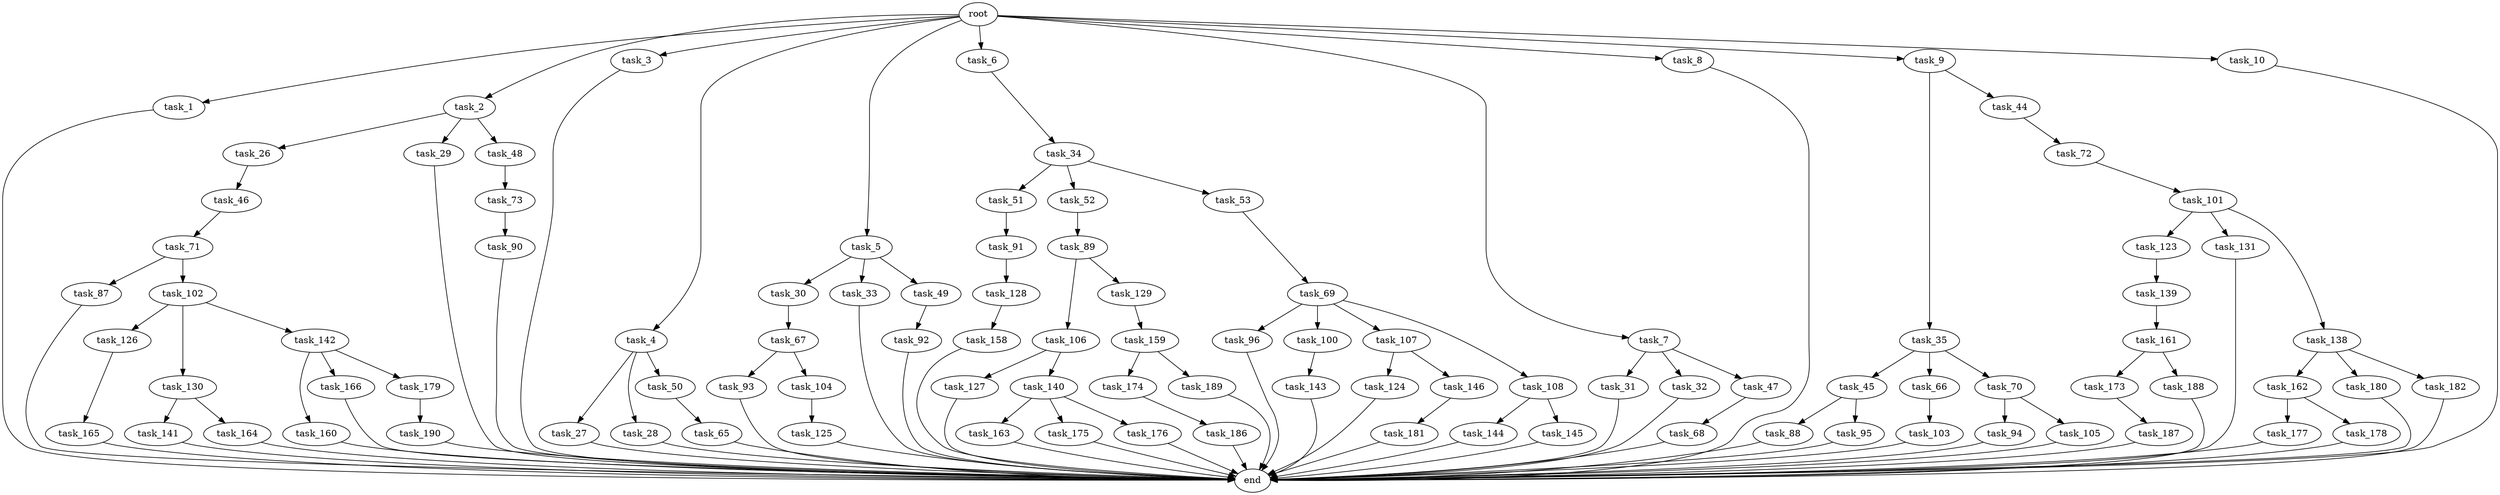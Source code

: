 digraph G {
  root [size="0.000000"];
  task_1 [size="102.400000"];
  task_2 [size="102.400000"];
  task_3 [size="102.400000"];
  task_4 [size="102.400000"];
  task_5 [size="102.400000"];
  task_6 [size="102.400000"];
  task_7 [size="102.400000"];
  task_8 [size="102.400000"];
  task_9 [size="102.400000"];
  task_10 [size="102.400000"];
  task_26 [size="85899345920.000000"];
  task_27 [size="13743895347.200001"];
  task_28 [size="13743895347.200001"];
  task_29 [size="85899345920.000000"];
  task_30 [size="13743895347.200001"];
  task_31 [size="42090679500.800003"];
  task_32 [size="42090679500.800003"];
  task_33 [size="13743895347.200001"];
  task_34 [size="42090679500.800003"];
  task_35 [size="21474836480.000000"];
  task_44 [size="21474836480.000000"];
  task_45 [size="54975581388.800003"];
  task_46 [size="30923764531.200001"];
  task_47 [size="42090679500.800003"];
  task_48 [size="85899345920.000000"];
  task_49 [size="13743895347.200001"];
  task_50 [size="13743895347.200001"];
  task_51 [size="30923764531.200001"];
  task_52 [size="30923764531.200001"];
  task_53 [size="30923764531.200001"];
  task_65 [size="69578470195.199997"];
  task_66 [size="54975581388.800003"];
  task_67 [size="3435973836.800000"];
  task_68 [size="13743895347.200001"];
  task_69 [size="85899345920.000000"];
  task_70 [size="54975581388.800003"];
  task_71 [size="69578470195.199997"];
  task_72 [size="21474836480.000000"];
  task_73 [size="69578470195.199997"];
  task_87 [size="69578470195.199997"];
  task_88 [size="7730941132.800000"];
  task_89 [size="21474836480.000000"];
  task_90 [size="21474836480.000000"];
  task_91 [size="3435973836.800000"];
  task_92 [size="69578470195.199997"];
  task_93 [size="54975581388.800003"];
  task_94 [size="54975581388.800003"];
  task_95 [size="7730941132.800000"];
  task_96 [size="54975581388.800003"];
  task_100 [size="54975581388.800003"];
  task_101 [size="3435973836.800000"];
  task_102 [size="69578470195.199997"];
  task_103 [size="54975581388.800003"];
  task_104 [size="54975581388.800003"];
  task_105 [size="54975581388.800003"];
  task_106 [size="54975581388.800003"];
  task_107 [size="54975581388.800003"];
  task_108 [size="54975581388.800003"];
  task_123 [size="13743895347.200001"];
  task_124 [size="7730941132.800000"];
  task_125 [size="13743895347.200001"];
  task_126 [size="42090679500.800003"];
  task_127 [size="85899345920.000000"];
  task_128 [size="42090679500.800003"];
  task_129 [size="54975581388.800003"];
  task_130 [size="42090679500.800003"];
  task_131 [size="13743895347.200001"];
  task_138 [size="13743895347.200001"];
  task_139 [size="42090679500.800003"];
  task_140 [size="85899345920.000000"];
  task_141 [size="85899345920.000000"];
  task_142 [size="42090679500.800003"];
  task_143 [size="85899345920.000000"];
  task_144 [size="21474836480.000000"];
  task_145 [size="21474836480.000000"];
  task_146 [size="7730941132.800000"];
  task_158 [size="54975581388.800003"];
  task_159 [size="85899345920.000000"];
  task_160 [size="21474836480.000000"];
  task_161 [size="69578470195.199997"];
  task_162 [size="54975581388.800003"];
  task_163 [size="85899345920.000000"];
  task_164 [size="85899345920.000000"];
  task_165 [size="3435973836.800000"];
  task_166 [size="21474836480.000000"];
  task_173 [size="30923764531.200001"];
  task_174 [size="13743895347.200001"];
  task_175 [size="85899345920.000000"];
  task_176 [size="85899345920.000000"];
  task_177 [size="42090679500.800003"];
  task_178 [size="42090679500.800003"];
  task_179 [size="21474836480.000000"];
  task_180 [size="54975581388.800003"];
  task_181 [size="85899345920.000000"];
  task_182 [size="54975581388.800003"];
  task_186 [size="54975581388.800003"];
  task_187 [size="3435973836.800000"];
  task_188 [size="30923764531.200001"];
  task_189 [size="13743895347.200001"];
  task_190 [size="69578470195.199997"];
  end [size="0.000000"];

  root -> task_1 [size="1.000000"];
  root -> task_2 [size="1.000000"];
  root -> task_3 [size="1.000000"];
  root -> task_4 [size="1.000000"];
  root -> task_5 [size="1.000000"];
  root -> task_6 [size="1.000000"];
  root -> task_7 [size="1.000000"];
  root -> task_8 [size="1.000000"];
  root -> task_9 [size="1.000000"];
  root -> task_10 [size="1.000000"];
  task_1 -> end [size="1.000000"];
  task_2 -> task_26 [size="838860800.000000"];
  task_2 -> task_29 [size="838860800.000000"];
  task_2 -> task_48 [size="838860800.000000"];
  task_3 -> end [size="1.000000"];
  task_4 -> task_27 [size="134217728.000000"];
  task_4 -> task_28 [size="134217728.000000"];
  task_4 -> task_50 [size="134217728.000000"];
  task_5 -> task_30 [size="134217728.000000"];
  task_5 -> task_33 [size="134217728.000000"];
  task_5 -> task_49 [size="134217728.000000"];
  task_6 -> task_34 [size="411041792.000000"];
  task_7 -> task_31 [size="411041792.000000"];
  task_7 -> task_32 [size="411041792.000000"];
  task_7 -> task_47 [size="411041792.000000"];
  task_8 -> end [size="1.000000"];
  task_9 -> task_35 [size="209715200.000000"];
  task_9 -> task_44 [size="209715200.000000"];
  task_10 -> end [size="1.000000"];
  task_26 -> task_46 [size="301989888.000000"];
  task_27 -> end [size="1.000000"];
  task_28 -> end [size="1.000000"];
  task_29 -> end [size="1.000000"];
  task_30 -> task_67 [size="33554432.000000"];
  task_31 -> end [size="1.000000"];
  task_32 -> end [size="1.000000"];
  task_33 -> end [size="1.000000"];
  task_34 -> task_51 [size="301989888.000000"];
  task_34 -> task_52 [size="301989888.000000"];
  task_34 -> task_53 [size="301989888.000000"];
  task_35 -> task_45 [size="536870912.000000"];
  task_35 -> task_66 [size="536870912.000000"];
  task_35 -> task_70 [size="536870912.000000"];
  task_44 -> task_72 [size="209715200.000000"];
  task_45 -> task_88 [size="75497472.000000"];
  task_45 -> task_95 [size="75497472.000000"];
  task_46 -> task_71 [size="679477248.000000"];
  task_47 -> task_68 [size="134217728.000000"];
  task_48 -> task_73 [size="679477248.000000"];
  task_49 -> task_92 [size="679477248.000000"];
  task_50 -> task_65 [size="679477248.000000"];
  task_51 -> task_91 [size="33554432.000000"];
  task_52 -> task_89 [size="209715200.000000"];
  task_53 -> task_69 [size="838860800.000000"];
  task_65 -> end [size="1.000000"];
  task_66 -> task_103 [size="536870912.000000"];
  task_67 -> task_93 [size="536870912.000000"];
  task_67 -> task_104 [size="536870912.000000"];
  task_68 -> end [size="1.000000"];
  task_69 -> task_96 [size="536870912.000000"];
  task_69 -> task_100 [size="536870912.000000"];
  task_69 -> task_107 [size="536870912.000000"];
  task_69 -> task_108 [size="536870912.000000"];
  task_70 -> task_94 [size="536870912.000000"];
  task_70 -> task_105 [size="536870912.000000"];
  task_71 -> task_87 [size="679477248.000000"];
  task_71 -> task_102 [size="679477248.000000"];
  task_72 -> task_101 [size="33554432.000000"];
  task_73 -> task_90 [size="209715200.000000"];
  task_87 -> end [size="1.000000"];
  task_88 -> end [size="1.000000"];
  task_89 -> task_106 [size="536870912.000000"];
  task_89 -> task_129 [size="536870912.000000"];
  task_90 -> end [size="1.000000"];
  task_91 -> task_128 [size="411041792.000000"];
  task_92 -> end [size="1.000000"];
  task_93 -> end [size="1.000000"];
  task_94 -> end [size="1.000000"];
  task_95 -> end [size="1.000000"];
  task_96 -> end [size="1.000000"];
  task_100 -> task_143 [size="838860800.000000"];
  task_101 -> task_123 [size="134217728.000000"];
  task_101 -> task_131 [size="134217728.000000"];
  task_101 -> task_138 [size="134217728.000000"];
  task_102 -> task_126 [size="411041792.000000"];
  task_102 -> task_130 [size="411041792.000000"];
  task_102 -> task_142 [size="411041792.000000"];
  task_103 -> end [size="1.000000"];
  task_104 -> task_125 [size="134217728.000000"];
  task_105 -> end [size="1.000000"];
  task_106 -> task_127 [size="838860800.000000"];
  task_106 -> task_140 [size="838860800.000000"];
  task_107 -> task_124 [size="75497472.000000"];
  task_107 -> task_146 [size="75497472.000000"];
  task_108 -> task_144 [size="209715200.000000"];
  task_108 -> task_145 [size="209715200.000000"];
  task_123 -> task_139 [size="411041792.000000"];
  task_124 -> end [size="1.000000"];
  task_125 -> end [size="1.000000"];
  task_126 -> task_165 [size="33554432.000000"];
  task_127 -> end [size="1.000000"];
  task_128 -> task_158 [size="536870912.000000"];
  task_129 -> task_159 [size="838860800.000000"];
  task_130 -> task_141 [size="838860800.000000"];
  task_130 -> task_164 [size="838860800.000000"];
  task_131 -> end [size="1.000000"];
  task_138 -> task_162 [size="536870912.000000"];
  task_138 -> task_180 [size="536870912.000000"];
  task_138 -> task_182 [size="536870912.000000"];
  task_139 -> task_161 [size="679477248.000000"];
  task_140 -> task_163 [size="838860800.000000"];
  task_140 -> task_175 [size="838860800.000000"];
  task_140 -> task_176 [size="838860800.000000"];
  task_141 -> end [size="1.000000"];
  task_142 -> task_160 [size="209715200.000000"];
  task_142 -> task_166 [size="209715200.000000"];
  task_142 -> task_179 [size="209715200.000000"];
  task_143 -> end [size="1.000000"];
  task_144 -> end [size="1.000000"];
  task_145 -> end [size="1.000000"];
  task_146 -> task_181 [size="838860800.000000"];
  task_158 -> end [size="1.000000"];
  task_159 -> task_174 [size="134217728.000000"];
  task_159 -> task_189 [size="134217728.000000"];
  task_160 -> end [size="1.000000"];
  task_161 -> task_173 [size="301989888.000000"];
  task_161 -> task_188 [size="301989888.000000"];
  task_162 -> task_177 [size="411041792.000000"];
  task_162 -> task_178 [size="411041792.000000"];
  task_163 -> end [size="1.000000"];
  task_164 -> end [size="1.000000"];
  task_165 -> end [size="1.000000"];
  task_166 -> end [size="1.000000"];
  task_173 -> task_187 [size="33554432.000000"];
  task_174 -> task_186 [size="536870912.000000"];
  task_175 -> end [size="1.000000"];
  task_176 -> end [size="1.000000"];
  task_177 -> end [size="1.000000"];
  task_178 -> end [size="1.000000"];
  task_179 -> task_190 [size="679477248.000000"];
  task_180 -> end [size="1.000000"];
  task_181 -> end [size="1.000000"];
  task_182 -> end [size="1.000000"];
  task_186 -> end [size="1.000000"];
  task_187 -> end [size="1.000000"];
  task_188 -> end [size="1.000000"];
  task_189 -> end [size="1.000000"];
  task_190 -> end [size="1.000000"];
}
